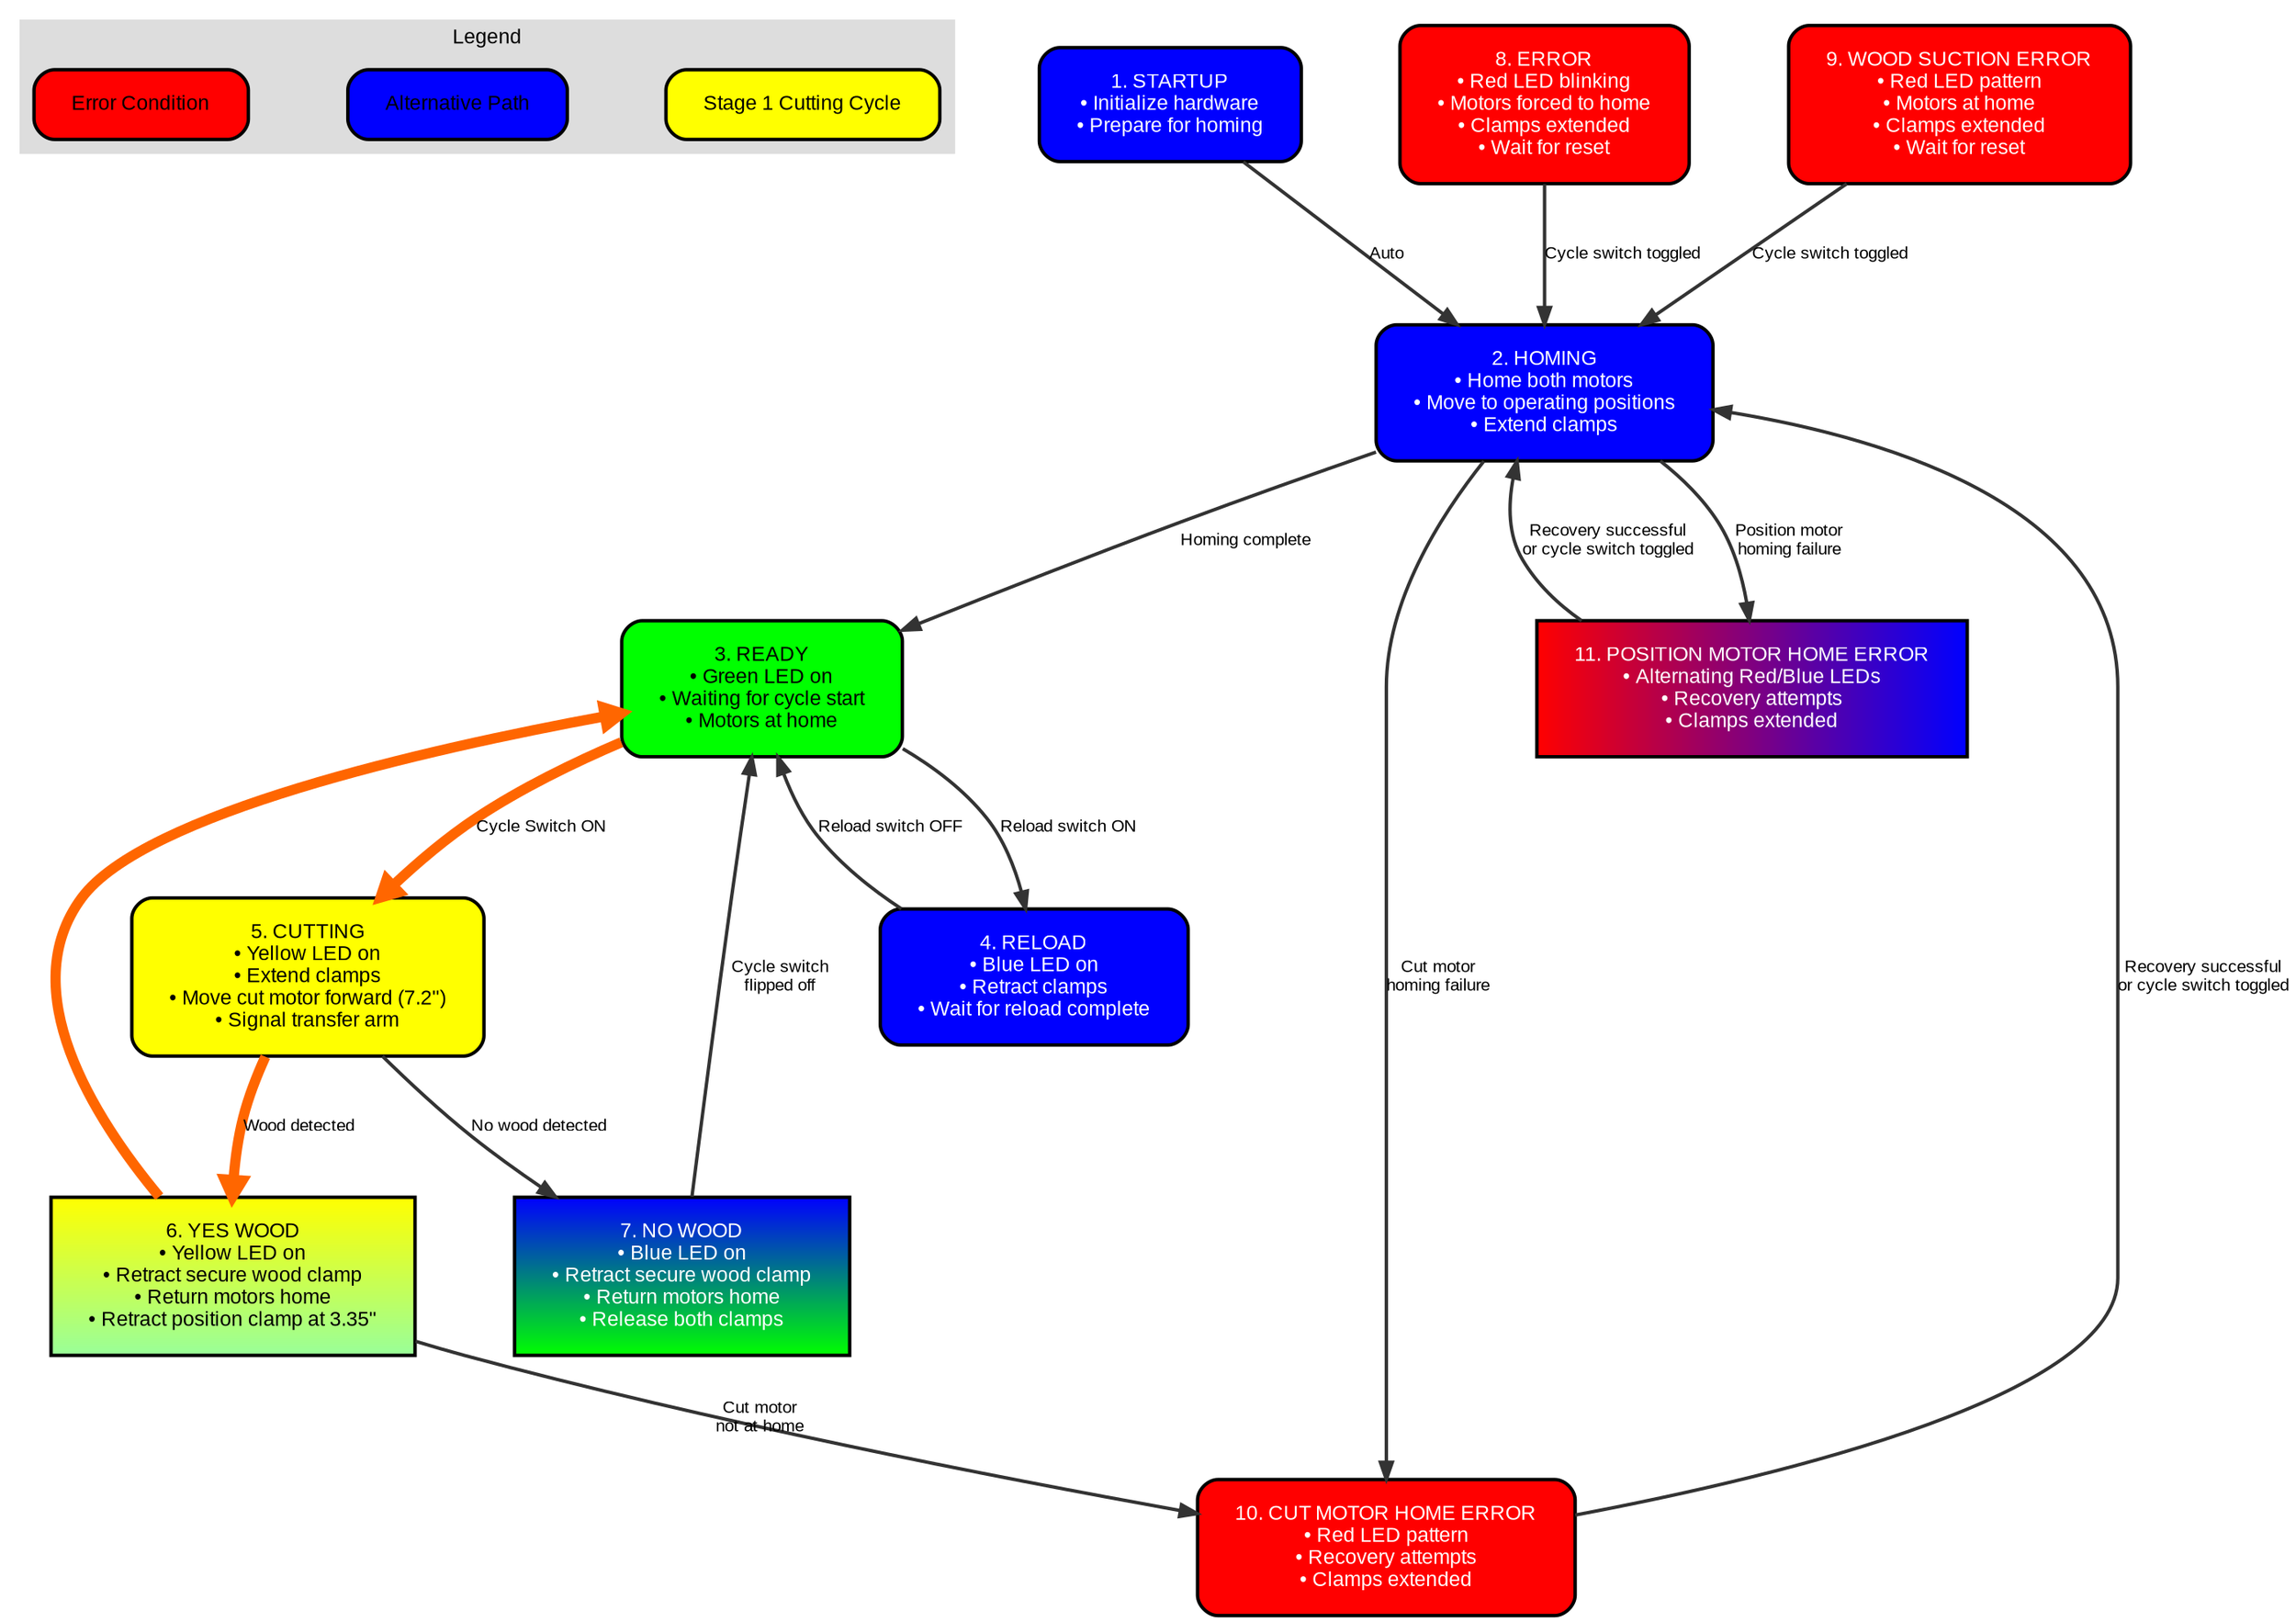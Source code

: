 digraph StateMachine { 
  graph [rankdir=TB, fontname="Arial", nodesep=0.8, ranksep=1.0, splines=true]; 
  node [shape=rect, style=rounded, fontname="Arial", fontsize=12, style="filled,rounded", margin="0.3,0.2", penwidth=2.0]; 
  edge [fontname="Arial", fontsize=10, color="#333333", penwidth=2.0]; 
  
  subgraph cluster_legend { 
    label="Legend"; 
    style=filled; 
    color="#DDDDDD"; 
    fontname="Arial"; 
    fontsize=12; 
    legend_main [label="Stage 1 Cutting Cycle", fillcolor="#FFFF00", style="filled,rounded"]; 
    legend_alt [label="Alternative Path", fillcolor="#0000FF", style="filled,rounded"]; 
    legend_error [label="Error Condition", fillcolor="#FF0000", style="filled,rounded"]; 
  } 
  
  START [label="1. STARTUP\n• Initialize hardware\n• Prepare for homing", fillcolor="#0000FF", fontcolor="white"]; 
  HOMING [label="2. HOMING\n• Home both motors\n• Move to operating positions\n• Extend clamps", fillcolor="#0000FF", fontcolor="white"]; 
  READY [label="3. READY\n• Green LED on\n• Waiting for cycle start\n• Motors at home", fillcolor="#00FF00"]; 
  RELOAD [label="4. RELOAD\n• Blue LED on\n• Retract clamps\n• Wait for reload complete", fillcolor="#0000FF", fontcolor="white"]; 
  CUTTING [label="5. CUTTING\n• Yellow LED on\n• Extend clamps\n• Move cut motor forward (7.2\")\n• Signal transfer arm", fillcolor="#FFFF00"]; 
  YESWOOD [label="6. YES WOOD\n• Yellow LED on\n• Retract secure wood clamp\n• Return motors home\n• Retract position clamp at 3.35\"", style="filled", fillcolor="#FFFF00:#99FF99", gradientangle=270]; 
  NOWOOD [label="7. NO WOOD\n• Blue LED on\n• Retract secure wood clamp\n• Return motors home\n• Release both clamps", style="filled", fillcolor="#0000FF:#00FF00", fontcolor="white", gradientangle=270]; 
  ERROR [label="8. ERROR\n• Red LED blinking\n• Motors forced to home\n• Clamps extended\n• Wait for reset", fillcolor="#FF0000", fontcolor="white"]; 
  WOOD_SUCTION_ERROR [label="9. WOOD SUCTION ERROR\n• Red LED pattern\n• Motors at home\n• Clamps extended\n• Wait for reset", fillcolor="#FF0000", fontcolor="white"]; 
  CUT_MOTOR_HOME_ERROR [label="10. CUT MOTOR HOME ERROR\n• Red LED pattern\n• Recovery attempts\n• Clamps extended", fillcolor="#FF0000", fontcolor="white"]; 
  POSITION_MOTOR_HOME_ERROR [label="11. POSITION MOTOR HOME ERROR\n• Alternating Red/Blue LEDs\n• Recovery attempts\n• Clamps extended", style="filled", fillcolor="#FF0000:#0000FF", fontcolor="white", gradientangle=0]; 
  
  // Normal cycle edges with much thicker lines, distinctive color and style
  READY -> CUTTING [label="Cycle Switch ON", penwidth=6.0, color="#FF6600", style="bold"]; 
  CUTTING -> YESWOOD [label="Wood detected", penwidth=6.0, color="#FF6600", style="bold"]; 
  YESWOOD -> READY [penwidth=6.0, color="#FF6600", style="bold"]; 
  
  // Other transitions
  START -> HOMING [label="Auto"]; 
  HOMING -> READY [label="Homing complete"]; 
  HOMING -> CUT_MOTOR_HOME_ERROR [label="Cut motor\nhoming failure"]; 
  HOMING -> POSITION_MOTOR_HOME_ERROR [label="Position motor\nhoming failure"]; 
  READY -> RELOAD [label="Reload switch ON"]; 
  RELOAD -> READY [label="Reload switch OFF"]; 
  CUTTING -> NOWOOD [label="No wood detected"]; 
  YESWOOD -> CUT_MOTOR_HOME_ERROR [xlabel="Cut motor\nnot at home", label=""]; 
  NOWOOD -> READY [label="Cycle switch\nflipped off"]; 
  WOOD_SUCTION_ERROR -> HOMING [label="Cycle switch toggled"]; 
  CUT_MOTOR_HOME_ERROR -> HOMING [label="Recovery successful\nor cycle switch toggled"]; 
  POSITION_MOTOR_HOME_ERROR -> HOMING [label="Recovery successful\nor cycle switch toggled"]; 
  ERROR -> HOMING [label="Cycle switch toggled"]; 
}
